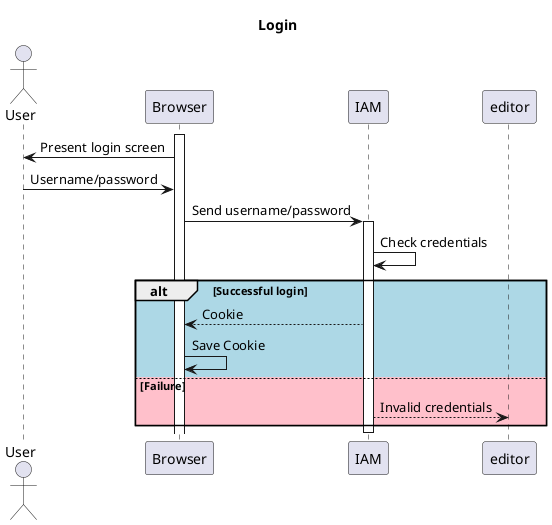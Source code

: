 @startuml
hide unlinked
title Login
actor "User" as user
participant "Browser" as browser
participant "Semantic\nReasoner" as reasoner
participant "Semantic\nKnowledge Base\n(ontology in GraphDB)" as ontology
participant "Secrets\nVault" as secretstore
participant "IAM" as IAM
participant "Platform Discovery\nService" as PDS
participant "Infrastructure\nresource" as resource


activate browser
browser -> user: Present login screen
user -> browser: Username/password
browser -> IAM: Send username/password
activate IAM
IAM->IAM: Check credentials
alt #LightBlue Successful login
    IAM--> browser: Cookie
    browser -> browser: Save Cookie
else #Pink Failure
    IAM-->editor: Invalid credentials
end
deactivate IAM




@enduml

